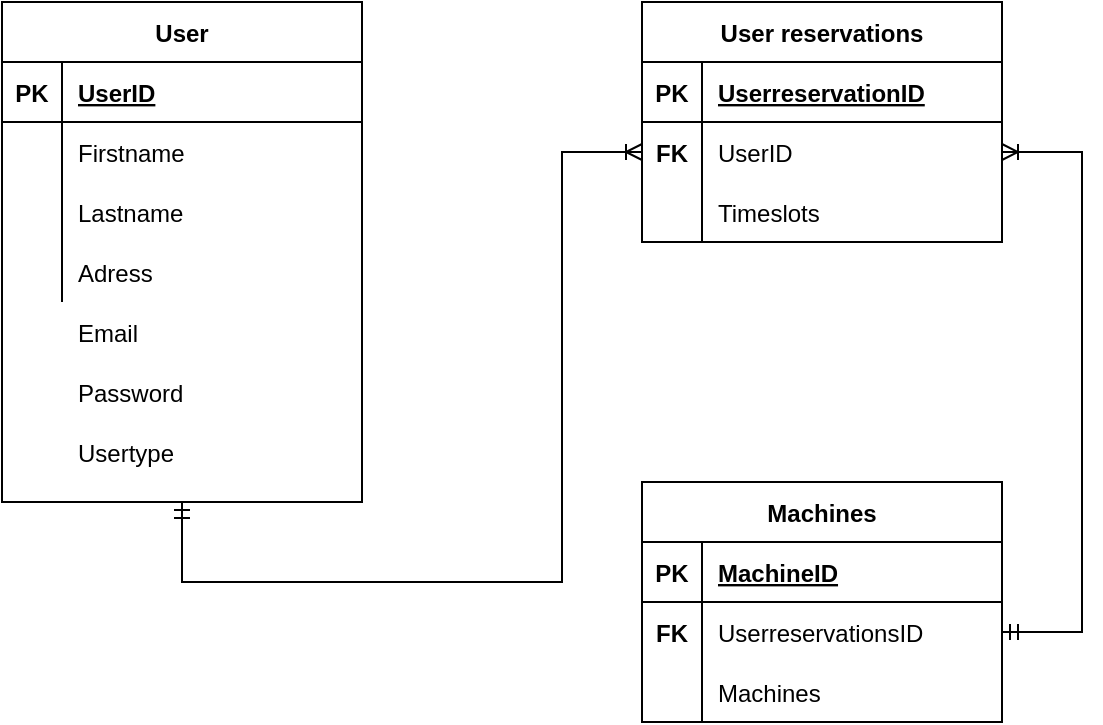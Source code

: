 <mxfile version="17.2.1" type="device"><diagram id="R2lEEEUBdFMjLlhIrx00" name="Page-1"><mxGraphModel dx="1038" dy="583" grid="1" gridSize="10" guides="1" tooltips="1" connect="1" arrows="1" fold="1" page="1" pageScale="1" pageWidth="850" pageHeight="1100" math="0" shadow="0" extFonts="Permanent Marker^https://fonts.googleapis.com/css?family=Permanent+Marker"><root><mxCell id="0"/><mxCell id="1" parent="0"/><mxCell id="HYd5FJW_tqJQWdOo6euK-1" value="User" style="shape=table;startSize=30;container=1;collapsible=1;childLayout=tableLayout;fixedRows=1;rowLines=0;fontStyle=1;align=center;resizeLast=1;" parent="1" vertex="1"><mxGeometry x="120" y="30" width="180" height="250" as="geometry"/></mxCell><mxCell id="HYd5FJW_tqJQWdOo6euK-2" value="" style="shape=tableRow;horizontal=0;startSize=0;swimlaneHead=0;swimlaneBody=0;fillColor=none;collapsible=0;dropTarget=0;points=[[0,0.5],[1,0.5]];portConstraint=eastwest;top=0;left=0;right=0;bottom=1;" parent="HYd5FJW_tqJQWdOo6euK-1" vertex="1"><mxGeometry y="30" width="180" height="30" as="geometry"/></mxCell><mxCell id="HYd5FJW_tqJQWdOo6euK-3" value="PK" style="shape=partialRectangle;connectable=0;fillColor=none;top=0;left=0;bottom=0;right=0;fontStyle=1;overflow=hidden;" parent="HYd5FJW_tqJQWdOo6euK-2" vertex="1"><mxGeometry width="30" height="30" as="geometry"><mxRectangle width="30" height="30" as="alternateBounds"/></mxGeometry></mxCell><mxCell id="HYd5FJW_tqJQWdOo6euK-4" value="UserID" style="shape=partialRectangle;connectable=0;fillColor=none;top=0;left=0;bottom=0;right=0;align=left;spacingLeft=6;fontStyle=5;overflow=hidden;" parent="HYd5FJW_tqJQWdOo6euK-2" vertex="1"><mxGeometry x="30" width="150" height="30" as="geometry"><mxRectangle width="150" height="30" as="alternateBounds"/></mxGeometry></mxCell><mxCell id="HYd5FJW_tqJQWdOo6euK-5" value="" style="shape=tableRow;horizontal=0;startSize=0;swimlaneHead=0;swimlaneBody=0;fillColor=none;collapsible=0;dropTarget=0;points=[[0,0.5],[1,0.5]];portConstraint=eastwest;top=0;left=0;right=0;bottom=0;" parent="HYd5FJW_tqJQWdOo6euK-1" vertex="1"><mxGeometry y="60" width="180" height="30" as="geometry"/></mxCell><mxCell id="HYd5FJW_tqJQWdOo6euK-6" value="" style="shape=partialRectangle;connectable=0;fillColor=none;top=0;left=0;bottom=0;right=0;editable=1;overflow=hidden;" parent="HYd5FJW_tqJQWdOo6euK-5" vertex="1"><mxGeometry width="30" height="30" as="geometry"><mxRectangle width="30" height="30" as="alternateBounds"/></mxGeometry></mxCell><mxCell id="HYd5FJW_tqJQWdOo6euK-7" value="Firstname" style="shape=partialRectangle;connectable=0;fillColor=none;top=0;left=0;bottom=0;right=0;align=left;spacingLeft=6;overflow=hidden;" parent="HYd5FJW_tqJQWdOo6euK-5" vertex="1"><mxGeometry x="30" width="150" height="30" as="geometry"><mxRectangle width="150" height="30" as="alternateBounds"/></mxGeometry></mxCell><mxCell id="HYd5FJW_tqJQWdOo6euK-8" value="" style="shape=tableRow;horizontal=0;startSize=0;swimlaneHead=0;swimlaneBody=0;fillColor=none;collapsible=0;dropTarget=0;points=[[0,0.5],[1,0.5]];portConstraint=eastwest;top=0;left=0;right=0;bottom=0;" parent="HYd5FJW_tqJQWdOo6euK-1" vertex="1"><mxGeometry y="90" width="180" height="30" as="geometry"/></mxCell><mxCell id="HYd5FJW_tqJQWdOo6euK-9" value="" style="shape=partialRectangle;connectable=0;fillColor=none;top=0;left=0;bottom=0;right=0;editable=1;overflow=hidden;" parent="HYd5FJW_tqJQWdOo6euK-8" vertex="1"><mxGeometry width="30" height="30" as="geometry"><mxRectangle width="30" height="30" as="alternateBounds"/></mxGeometry></mxCell><mxCell id="HYd5FJW_tqJQWdOo6euK-10" value="Lastname" style="shape=partialRectangle;connectable=0;fillColor=none;top=0;left=0;bottom=0;right=0;align=left;spacingLeft=6;overflow=hidden;" parent="HYd5FJW_tqJQWdOo6euK-8" vertex="1"><mxGeometry x="30" width="150" height="30" as="geometry"><mxRectangle width="150" height="30" as="alternateBounds"/></mxGeometry></mxCell><mxCell id="HYd5FJW_tqJQWdOo6euK-11" value="" style="shape=tableRow;horizontal=0;startSize=0;swimlaneHead=0;swimlaneBody=0;fillColor=none;collapsible=0;dropTarget=0;points=[[0,0.5],[1,0.5]];portConstraint=eastwest;top=0;left=0;right=0;bottom=0;" parent="HYd5FJW_tqJQWdOo6euK-1" vertex="1"><mxGeometry y="120" width="180" height="30" as="geometry"/></mxCell><mxCell id="HYd5FJW_tqJQWdOo6euK-12" value="" style="shape=partialRectangle;connectable=0;fillColor=none;top=0;left=0;bottom=0;right=0;editable=1;overflow=hidden;" parent="HYd5FJW_tqJQWdOo6euK-11" vertex="1"><mxGeometry width="30" height="30" as="geometry"><mxRectangle width="30" height="30" as="alternateBounds"/></mxGeometry></mxCell><mxCell id="HYd5FJW_tqJQWdOo6euK-13" value="Adress" style="shape=partialRectangle;connectable=0;fillColor=none;top=0;left=0;bottom=0;right=0;align=left;spacingLeft=6;overflow=hidden;" parent="HYd5FJW_tqJQWdOo6euK-11" vertex="1"><mxGeometry x="30" width="150" height="30" as="geometry"><mxRectangle width="150" height="30" as="alternateBounds"/></mxGeometry></mxCell><mxCell id="HYd5FJW_tqJQWdOo6euK-40" value="User reservations" style="shape=table;startSize=30;container=1;collapsible=1;childLayout=tableLayout;fixedRows=1;rowLines=0;fontStyle=1;align=center;resizeLast=1;" parent="1" vertex="1"><mxGeometry x="440" y="30" width="180" height="120" as="geometry"/></mxCell><mxCell id="HYd5FJW_tqJQWdOo6euK-41" value="" style="shape=tableRow;horizontal=0;startSize=0;swimlaneHead=0;swimlaneBody=0;fillColor=none;collapsible=0;dropTarget=0;points=[[0,0.5],[1,0.5]];portConstraint=eastwest;top=0;left=0;right=0;bottom=1;" parent="HYd5FJW_tqJQWdOo6euK-40" vertex="1"><mxGeometry y="30" width="180" height="30" as="geometry"/></mxCell><mxCell id="HYd5FJW_tqJQWdOo6euK-42" value="PK" style="shape=partialRectangle;connectable=0;fillColor=none;top=0;left=0;bottom=0;right=0;fontStyle=1;overflow=hidden;" parent="HYd5FJW_tqJQWdOo6euK-41" vertex="1"><mxGeometry width="30" height="30" as="geometry"><mxRectangle width="30" height="30" as="alternateBounds"/></mxGeometry></mxCell><mxCell id="HYd5FJW_tqJQWdOo6euK-43" value="UserreservationID" style="shape=partialRectangle;connectable=0;fillColor=none;top=0;left=0;bottom=0;right=0;align=left;spacingLeft=6;fontStyle=5;overflow=hidden;" parent="HYd5FJW_tqJQWdOo6euK-41" vertex="1"><mxGeometry x="30" width="150" height="30" as="geometry"><mxRectangle width="150" height="30" as="alternateBounds"/></mxGeometry></mxCell><mxCell id="HYd5FJW_tqJQWdOo6euK-47" value="" style="shape=tableRow;horizontal=0;startSize=0;swimlaneHead=0;swimlaneBody=0;fillColor=none;collapsible=0;dropTarget=0;points=[[0,0.5],[1,0.5]];portConstraint=eastwest;top=0;left=0;right=0;bottom=0;" parent="HYd5FJW_tqJQWdOo6euK-40" vertex="1"><mxGeometry y="60" width="180" height="30" as="geometry"/></mxCell><mxCell id="HYd5FJW_tqJQWdOo6euK-48" value="" style="shape=partialRectangle;connectable=0;fillColor=none;top=0;left=0;bottom=0;right=0;editable=1;overflow=hidden;" parent="HYd5FJW_tqJQWdOo6euK-47" vertex="1"><mxGeometry width="30" height="30" as="geometry"><mxRectangle width="30" height="30" as="alternateBounds"/></mxGeometry></mxCell><mxCell id="HYd5FJW_tqJQWdOo6euK-49" value="" style="shape=partialRectangle;connectable=0;fillColor=none;top=0;left=0;bottom=0;right=0;align=left;spacingLeft=6;overflow=hidden;" parent="HYd5FJW_tqJQWdOo6euK-47" vertex="1"><mxGeometry x="30" width="150" height="30" as="geometry"><mxRectangle width="150" height="30" as="alternateBounds"/></mxGeometry></mxCell><mxCell id="HYd5FJW_tqJQWdOo6euK-44" value="" style="shape=tableRow;horizontal=0;startSize=0;swimlaneHead=0;swimlaneBody=0;fillColor=none;collapsible=0;dropTarget=0;points=[[0,0.5],[1,0.5]];portConstraint=eastwest;top=0;left=0;right=0;bottom=0;" parent="HYd5FJW_tqJQWdOo6euK-40" vertex="1"><mxGeometry y="90" width="180" height="30" as="geometry"/></mxCell><mxCell id="HYd5FJW_tqJQWdOo6euK-45" value="" style="shape=partialRectangle;connectable=0;fillColor=none;top=0;left=0;bottom=0;right=0;editable=1;overflow=hidden;" parent="HYd5FJW_tqJQWdOo6euK-44" vertex="1"><mxGeometry width="30" height="30" as="geometry"><mxRectangle width="30" height="30" as="alternateBounds"/></mxGeometry></mxCell><mxCell id="HYd5FJW_tqJQWdOo6euK-46" value="Timeslots" style="shape=partialRectangle;connectable=0;fillColor=none;top=0;left=0;bottom=0;right=0;align=left;spacingLeft=6;overflow=hidden;" parent="HYd5FJW_tqJQWdOo6euK-44" vertex="1"><mxGeometry x="30" width="150" height="30" as="geometry"><mxRectangle width="150" height="30" as="alternateBounds"/></mxGeometry></mxCell><mxCell id="HYd5FJW_tqJQWdOo6euK-66" value="Machines" style="shape=table;startSize=30;container=1;collapsible=1;childLayout=tableLayout;fixedRows=1;rowLines=0;fontStyle=1;align=center;resizeLast=1;" parent="1" vertex="1"><mxGeometry x="440" y="270" width="180" height="120" as="geometry"/></mxCell><mxCell id="HYd5FJW_tqJQWdOo6euK-67" value="" style="shape=tableRow;horizontal=0;startSize=0;swimlaneHead=0;swimlaneBody=0;fillColor=none;collapsible=0;dropTarget=0;points=[[0,0.5],[1,0.5]];portConstraint=eastwest;top=0;left=0;right=0;bottom=1;" parent="HYd5FJW_tqJQWdOo6euK-66" vertex="1"><mxGeometry y="30" width="180" height="30" as="geometry"/></mxCell><mxCell id="HYd5FJW_tqJQWdOo6euK-68" value="PK" style="shape=partialRectangle;connectable=0;fillColor=none;top=0;left=0;bottom=0;right=0;fontStyle=1;overflow=hidden;" parent="HYd5FJW_tqJQWdOo6euK-67" vertex="1"><mxGeometry width="30" height="30" as="geometry"><mxRectangle width="30" height="30" as="alternateBounds"/></mxGeometry></mxCell><mxCell id="HYd5FJW_tqJQWdOo6euK-69" value="MachineID" style="shape=partialRectangle;connectable=0;fillColor=none;top=0;left=0;bottom=0;right=0;align=left;spacingLeft=6;fontStyle=5;overflow=hidden;" parent="HYd5FJW_tqJQWdOo6euK-67" vertex="1"><mxGeometry x="30" width="150" height="30" as="geometry"><mxRectangle width="150" height="30" as="alternateBounds"/></mxGeometry></mxCell><mxCell id="HYd5FJW_tqJQWdOo6euK-70" value="" style="shape=tableRow;horizontal=0;startSize=0;swimlaneHead=0;swimlaneBody=0;fillColor=none;collapsible=0;dropTarget=0;points=[[0,0.5],[1,0.5]];portConstraint=eastwest;top=0;left=0;right=0;bottom=0;" parent="HYd5FJW_tqJQWdOo6euK-66" vertex="1"><mxGeometry y="60" width="180" height="30" as="geometry"/></mxCell><mxCell id="HYd5FJW_tqJQWdOo6euK-71" value="" style="shape=partialRectangle;connectable=0;fillColor=none;top=0;left=0;bottom=0;right=0;editable=1;overflow=hidden;" parent="HYd5FJW_tqJQWdOo6euK-70" vertex="1"><mxGeometry width="30" height="30" as="geometry"><mxRectangle width="30" height="30" as="alternateBounds"/></mxGeometry></mxCell><mxCell id="HYd5FJW_tqJQWdOo6euK-72" value="" style="shape=partialRectangle;connectable=0;fillColor=none;top=0;left=0;bottom=0;right=0;align=left;spacingLeft=6;overflow=hidden;" parent="HYd5FJW_tqJQWdOo6euK-70" vertex="1"><mxGeometry x="30" width="150" height="30" as="geometry"><mxRectangle width="150" height="30" as="alternateBounds"/></mxGeometry></mxCell><mxCell id="HYd5FJW_tqJQWdOo6euK-73" value="" style="shape=tableRow;horizontal=0;startSize=0;swimlaneHead=0;swimlaneBody=0;fillColor=none;collapsible=0;dropTarget=0;points=[[0,0.5],[1,0.5]];portConstraint=eastwest;top=0;left=0;right=0;bottom=0;" parent="HYd5FJW_tqJQWdOo6euK-66" vertex="1"><mxGeometry y="90" width="180" height="30" as="geometry"/></mxCell><mxCell id="HYd5FJW_tqJQWdOo6euK-74" value="" style="shape=partialRectangle;connectable=0;fillColor=none;top=0;left=0;bottom=0;right=0;editable=1;overflow=hidden;" parent="HYd5FJW_tqJQWdOo6euK-73" vertex="1"><mxGeometry width="30" height="30" as="geometry"><mxRectangle width="30" height="30" as="alternateBounds"/></mxGeometry></mxCell><mxCell id="HYd5FJW_tqJQWdOo6euK-75" value="Machines" style="shape=partialRectangle;connectable=0;fillColor=none;top=0;left=0;bottom=0;right=0;align=left;spacingLeft=6;overflow=hidden;" parent="HYd5FJW_tqJQWdOo6euK-73" vertex="1"><mxGeometry x="30" width="150" height="30" as="geometry"><mxRectangle width="150" height="30" as="alternateBounds"/></mxGeometry></mxCell><mxCell id="HYd5FJW_tqJQWdOo6euK-79" value="Email" style="shape=partialRectangle;connectable=0;fillColor=none;top=0;left=0;bottom=0;right=0;align=left;spacingLeft=6;overflow=hidden;" parent="1" vertex="1"><mxGeometry x="150" y="180" width="150" height="30" as="geometry"><mxRectangle width="150" height="30" as="alternateBounds"/></mxGeometry></mxCell><mxCell id="HYd5FJW_tqJQWdOo6euK-80" value="Password" style="shape=partialRectangle;connectable=0;fillColor=none;top=0;left=0;bottom=0;right=0;align=left;spacingLeft=6;overflow=hidden;" parent="1" vertex="1"><mxGeometry x="150" y="210" width="150" height="30" as="geometry"><mxRectangle width="150" height="30" as="alternateBounds"/></mxGeometry></mxCell><mxCell id="HYd5FJW_tqJQWdOo6euK-88" value="" style="fontSize=12;html=1;endArrow=ERoneToMany;startArrow=ERmandOne;rounded=0;entryX=0;entryY=0.5;entryDx=0;entryDy=0;exitX=0.5;exitY=1;exitDx=0;exitDy=0;" parent="1" target="HYd5FJW_tqJQWdOo6euK-47" edge="1" source="HYd5FJW_tqJQWdOo6euK-1"><mxGeometry width="100" height="100" relative="1" as="geometry"><mxPoint x="210" y="290" as="sourcePoint"/><mxPoint x="310" y="165" as="targetPoint"/><Array as="points"><mxPoint x="210" y="320"/><mxPoint x="400" y="320"/><mxPoint x="400" y="105"/></Array></mxGeometry></mxCell><mxCell id="HYd5FJW_tqJQWdOo6euK-89" value="" style="fontSize=12;html=1;endArrow=ERoneToMany;startArrow=ERmandOne;rounded=0;entryX=1;entryY=0.5;entryDx=0;entryDy=0;exitX=1;exitY=0.5;exitDx=0;exitDy=0;" parent="1" source="HYd5FJW_tqJQWdOo6euK-70" edge="1" target="HYd5FJW_tqJQWdOo6euK-47"><mxGeometry width="100" height="100" relative="1" as="geometry"><mxPoint x="690" y="320" as="sourcePoint"/><mxPoint x="660" y="130" as="targetPoint"/><Array as="points"><mxPoint x="660" y="345"/><mxPoint x="660" y="105"/></Array></mxGeometry></mxCell><mxCell id="2qbnzqmWyB4zYLWCTRVK-1" value="Usertype" style="shape=partialRectangle;connectable=0;fillColor=none;top=0;left=0;bottom=0;right=0;align=left;spacingLeft=6;overflow=hidden;" vertex="1" parent="1"><mxGeometry x="150" y="240" width="150" height="30" as="geometry"><mxRectangle width="150" height="30" as="alternateBounds"/></mxGeometry></mxCell><mxCell id="2qbnzqmWyB4zYLWCTRVK-2" value="UserID" style="shape=partialRectangle;connectable=0;fillColor=none;top=0;left=0;bottom=0;right=0;align=left;spacingLeft=6;overflow=hidden;" vertex="1" parent="1"><mxGeometry x="470" y="90" width="150" height="30" as="geometry"><mxRectangle width="150" height="30" as="alternateBounds"/></mxGeometry></mxCell><mxCell id="2qbnzqmWyB4zYLWCTRVK-3" value="FK" style="shape=partialRectangle;connectable=0;fillColor=none;top=0;left=0;bottom=0;right=0;fontStyle=1;overflow=hidden;" vertex="1" parent="1"><mxGeometry x="440" y="90" width="30" height="30" as="geometry"><mxRectangle width="30" height="30" as="alternateBounds"/></mxGeometry></mxCell><mxCell id="2qbnzqmWyB4zYLWCTRVK-4" value="UserreservationsID" style="shape=partialRectangle;connectable=0;fillColor=none;top=0;left=0;bottom=0;right=0;align=left;spacingLeft=6;overflow=hidden;" vertex="1" parent="1"><mxGeometry x="470" y="330" width="150" height="30" as="geometry"><mxRectangle width="150" height="30" as="alternateBounds"/></mxGeometry></mxCell><mxCell id="2qbnzqmWyB4zYLWCTRVK-5" value="FK" style="shape=partialRectangle;connectable=0;fillColor=none;top=0;left=0;bottom=0;right=0;fontStyle=1;overflow=hidden;" vertex="1" parent="1"><mxGeometry x="440" y="330" width="30" height="30" as="geometry"><mxRectangle width="30" height="30" as="alternateBounds"/></mxGeometry></mxCell></root></mxGraphModel></diagram></mxfile>